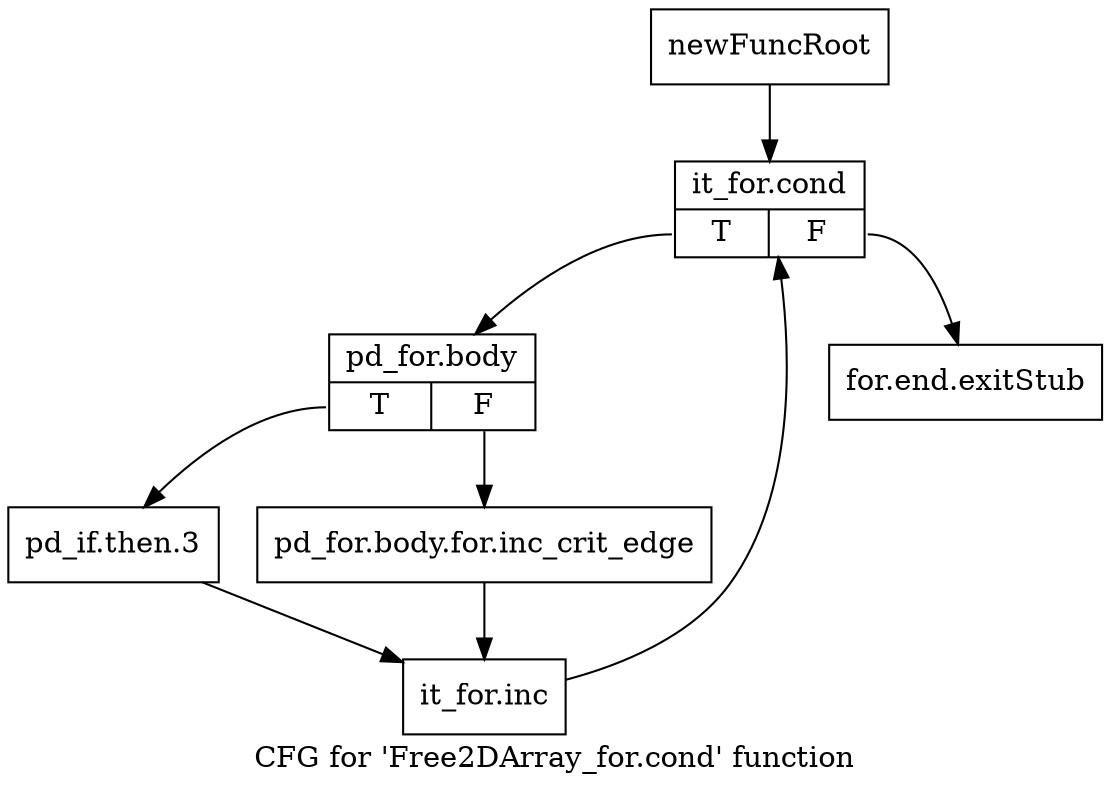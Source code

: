 digraph "CFG for 'Free2DArray_for.cond' function" {
	label="CFG for 'Free2DArray_for.cond' function";

	Node0x349a1c0 [shape=record,label="{newFuncRoot}"];
	Node0x349a1c0 -> Node0x349a260;
	Node0x349a210 [shape=record,label="{for.end.exitStub}"];
	Node0x349a260 [shape=record,label="{it_for.cond|{<s0>T|<s1>F}}"];
	Node0x349a260:s0 -> Node0x349a2b0;
	Node0x349a260:s1 -> Node0x349a210;
	Node0x349a2b0 [shape=record,label="{pd_for.body|{<s0>T|<s1>F}}"];
	Node0x349a2b0:s0 -> Node0x349a350;
	Node0x349a2b0:s1 -> Node0x349a300;
	Node0x349a300 [shape=record,label="{pd_for.body.for.inc_crit_edge}"];
	Node0x349a300 -> Node0x349a3a0;
	Node0x349a350 [shape=record,label="{pd_if.then.3}"];
	Node0x349a350 -> Node0x349a3a0;
	Node0x349a3a0 [shape=record,label="{it_for.inc}"];
	Node0x349a3a0 -> Node0x349a260;
}
